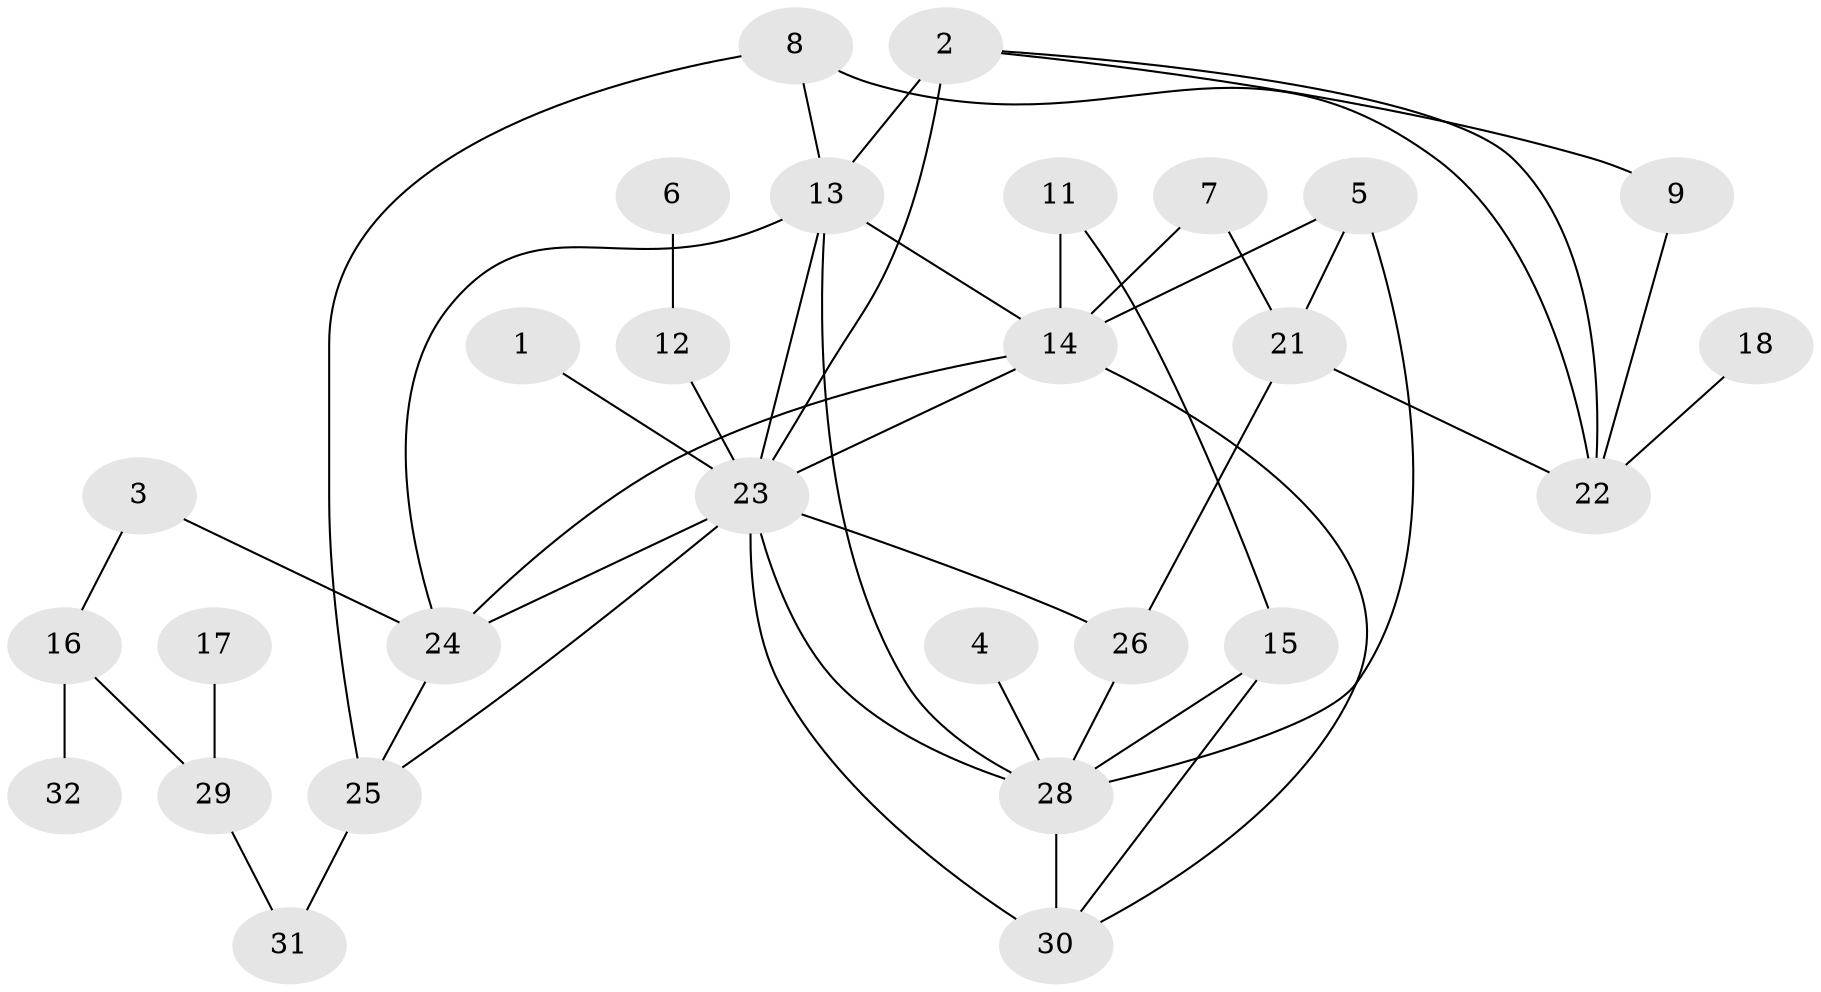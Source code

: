 // original degree distribution, {1: 0.234375, 3: 0.1875, 2: 0.28125, 5: 0.140625, 4: 0.078125, 6: 0.046875, 0: 0.03125}
// Generated by graph-tools (version 1.1) at 2025/25/03/09/25 03:25:19]
// undirected, 28 vertices, 46 edges
graph export_dot {
graph [start="1"]
  node [color=gray90,style=filled];
  1;
  2;
  3;
  4;
  5;
  6;
  7;
  8;
  9;
  11;
  12;
  13;
  14;
  15;
  16;
  17;
  18;
  21;
  22;
  23;
  24;
  25;
  26;
  28;
  29;
  30;
  31;
  32;
  1 -- 23 [weight=1.0];
  2 -- 9 [weight=1.0];
  2 -- 13 [weight=1.0];
  2 -- 22 [weight=1.0];
  2 -- 23 [weight=3.0];
  3 -- 16 [weight=1.0];
  3 -- 24 [weight=1.0];
  4 -- 28 [weight=1.0];
  5 -- 14 [weight=1.0];
  5 -- 21 [weight=1.0];
  5 -- 28 [weight=1.0];
  6 -- 12 [weight=1.0];
  7 -- 14 [weight=1.0];
  7 -- 21 [weight=1.0];
  8 -- 13 [weight=1.0];
  8 -- 22 [weight=1.0];
  8 -- 25 [weight=1.0];
  9 -- 22 [weight=1.0];
  11 -- 14 [weight=1.0];
  11 -- 15 [weight=1.0];
  12 -- 23 [weight=1.0];
  13 -- 14 [weight=1.0];
  13 -- 23 [weight=1.0];
  13 -- 24 [weight=1.0];
  13 -- 28 [weight=1.0];
  14 -- 23 [weight=1.0];
  14 -- 24 [weight=1.0];
  14 -- 30 [weight=1.0];
  15 -- 28 [weight=1.0];
  15 -- 30 [weight=1.0];
  16 -- 29 [weight=1.0];
  16 -- 32 [weight=1.0];
  17 -- 29 [weight=1.0];
  18 -- 22 [weight=1.0];
  21 -- 22 [weight=1.0];
  21 -- 26 [weight=1.0];
  23 -- 24 [weight=1.0];
  23 -- 25 [weight=1.0];
  23 -- 26 [weight=1.0];
  23 -- 28 [weight=2.0];
  23 -- 30 [weight=2.0];
  24 -- 25 [weight=1.0];
  25 -- 31 [weight=2.0];
  26 -- 28 [weight=2.0];
  28 -- 30 [weight=1.0];
  29 -- 31 [weight=2.0];
}
